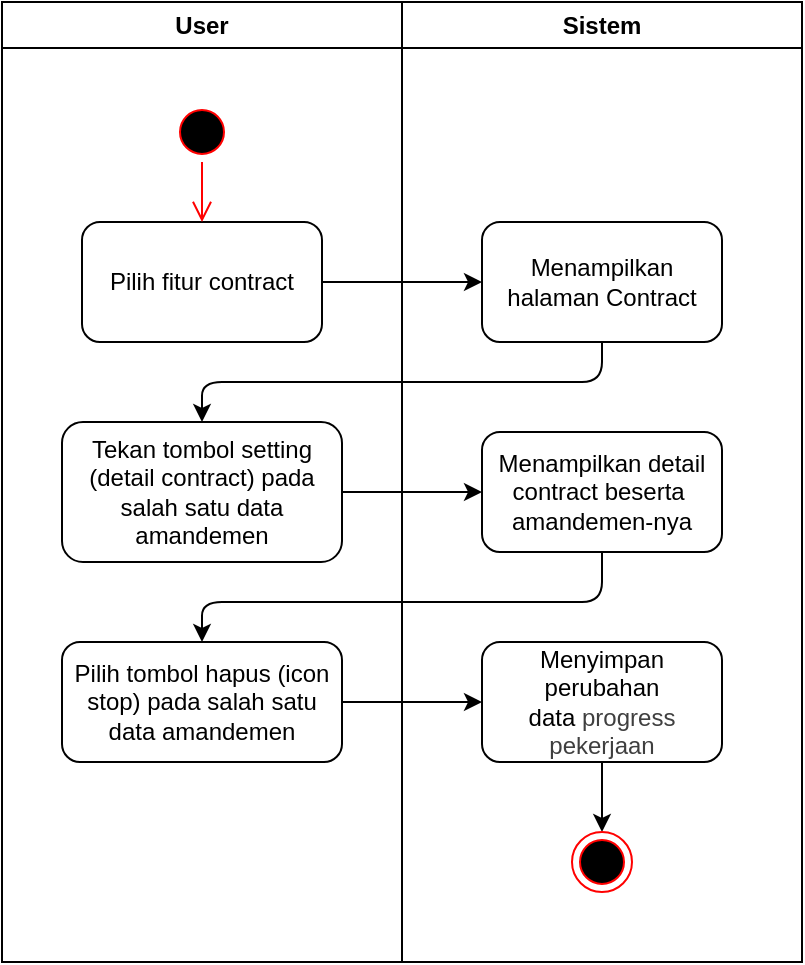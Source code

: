 <mxfile>
    <diagram id="Z1ZJ7sUGZL0ap9_TGhkA" name="Page-1">
        <mxGraphModel dx="1072" dy="444" grid="1" gridSize="10" guides="1" tooltips="1" connect="1" arrows="1" fold="1" page="1" pageScale="1" pageWidth="850" pageHeight="1100" math="0" shadow="0">
            <root>
                <mxCell id="0"/>
                <mxCell id="1" parent="0"/>
                <mxCell id="2" value="User" style="swimlane;whiteSpace=wrap;html=1;" vertex="1" parent="1">
                    <mxGeometry x="120" y="120" width="200" height="480" as="geometry"/>
                </mxCell>
                <mxCell id="3" value="" style="ellipse;html=1;shape=startState;fillColor=#000000;strokeColor=#ff0000;" vertex="1" parent="2">
                    <mxGeometry x="85" y="50" width="30" height="30" as="geometry"/>
                </mxCell>
                <mxCell id="4" value="Pilih fitur contract" style="rounded=1;whiteSpace=wrap;html=1;" vertex="1" parent="2">
                    <mxGeometry x="40" y="110" width="120" height="60" as="geometry"/>
                </mxCell>
                <mxCell id="5" value="" style="edgeStyle=orthogonalEdgeStyle;html=1;verticalAlign=bottom;endArrow=open;endSize=8;strokeColor=#ff0000;entryX=0.5;entryY=0;entryDx=0;entryDy=0;" edge="1" parent="2" source="3" target="4">
                    <mxGeometry relative="1" as="geometry">
                        <mxPoint x="100" y="110" as="targetPoint"/>
                    </mxGeometry>
                </mxCell>
                <mxCell id="6" value="Tekan tombol setting (detail contract) pada salah satu data amandemen" style="rounded=1;whiteSpace=wrap;html=1;" vertex="1" parent="2">
                    <mxGeometry x="30" y="210" width="140" height="70" as="geometry"/>
                </mxCell>
                <mxCell id="7" value="Pilih tombol hapus (icon stop) pada salah satu data amandemen" style="rounded=1;whiteSpace=wrap;html=1;" vertex="1" parent="2">
                    <mxGeometry x="30" y="320" width="140" height="60" as="geometry"/>
                </mxCell>
                <mxCell id="8" value="Sistem" style="swimlane;whiteSpace=wrap;html=1;" vertex="1" parent="1">
                    <mxGeometry x="320" y="120" width="200" height="480" as="geometry"/>
                </mxCell>
                <mxCell id="9" value="Menampilkan halaman Contract" style="rounded=1;whiteSpace=wrap;html=1;" vertex="1" parent="8">
                    <mxGeometry x="40" y="110" width="120" height="60" as="geometry"/>
                </mxCell>
                <mxCell id="10" value="Menampilkan detail contract beserta&amp;nbsp;&lt;div&gt;amandemen-nya&lt;/div&gt;" style="rounded=1;whiteSpace=wrap;html=1;" vertex="1" parent="8">
                    <mxGeometry x="40" y="215" width="120" height="60" as="geometry"/>
                </mxCell>
                <mxCell id="11" value="Menyimpan perubahan data&amp;nbsp;&lt;span style=&quot;color: rgb(63, 63, 63);&quot;&gt;progress pekerjaan&lt;/span&gt;" style="rounded=1;whiteSpace=wrap;html=1;" vertex="1" parent="8">
                    <mxGeometry x="40" y="320" width="120" height="60" as="geometry"/>
                </mxCell>
                <mxCell id="12" value="" style="edgeStyle=none;html=1;exitX=0.5;exitY=1;exitDx=0;exitDy=0;entryX=0.5;entryY=0;entryDx=0;entryDy=0;" edge="1" parent="8" source="11" target="13">
                    <mxGeometry relative="1" as="geometry">
                        <mxPoint x="99.8" y="390" as="sourcePoint"/>
                        <mxPoint x="99.8" y="420" as="targetPoint"/>
                    </mxGeometry>
                </mxCell>
                <mxCell id="13" value="" style="ellipse;html=1;shape=endState;fillColor=#000000;strokeColor=#ff0000;" vertex="1" parent="8">
                    <mxGeometry x="85" y="415" width="30" height="30" as="geometry"/>
                </mxCell>
                <mxCell id="14" value="" style="edgeStyle=none;html=1;" edge="1" parent="1" source="4" target="9">
                    <mxGeometry relative="1" as="geometry"/>
                </mxCell>
                <mxCell id="15" value="" style="edgeStyle=none;html=1;entryX=0.5;entryY=0;entryDx=0;entryDy=0;exitX=0.5;exitY=1;exitDx=0;exitDy=0;" edge="1" parent="1" source="9" target="6">
                    <mxGeometry relative="1" as="geometry">
                        <Array as="points">
                            <mxPoint x="420" y="310"/>
                            <mxPoint x="220" y="310"/>
                        </Array>
                    </mxGeometry>
                </mxCell>
                <mxCell id="16" value="" style="edgeStyle=none;html=1;" edge="1" parent="1" source="6" target="10">
                    <mxGeometry relative="1" as="geometry"/>
                </mxCell>
                <mxCell id="17" value="" style="edgeStyle=none;html=1;entryX=0.5;entryY=0;entryDx=0;entryDy=0;exitX=0.5;exitY=1;exitDx=0;exitDy=0;" edge="1" parent="1" source="10" target="7">
                    <mxGeometry relative="1" as="geometry">
                        <Array as="points">
                            <mxPoint x="420" y="420"/>
                            <mxPoint x="220" y="420"/>
                        </Array>
                    </mxGeometry>
                </mxCell>
                <mxCell id="18" value="" style="edgeStyle=none;html=1;" edge="1" parent="1" source="7" target="11">
                    <mxGeometry relative="1" as="geometry"/>
                </mxCell>
            </root>
        </mxGraphModel>
    </diagram>
</mxfile>